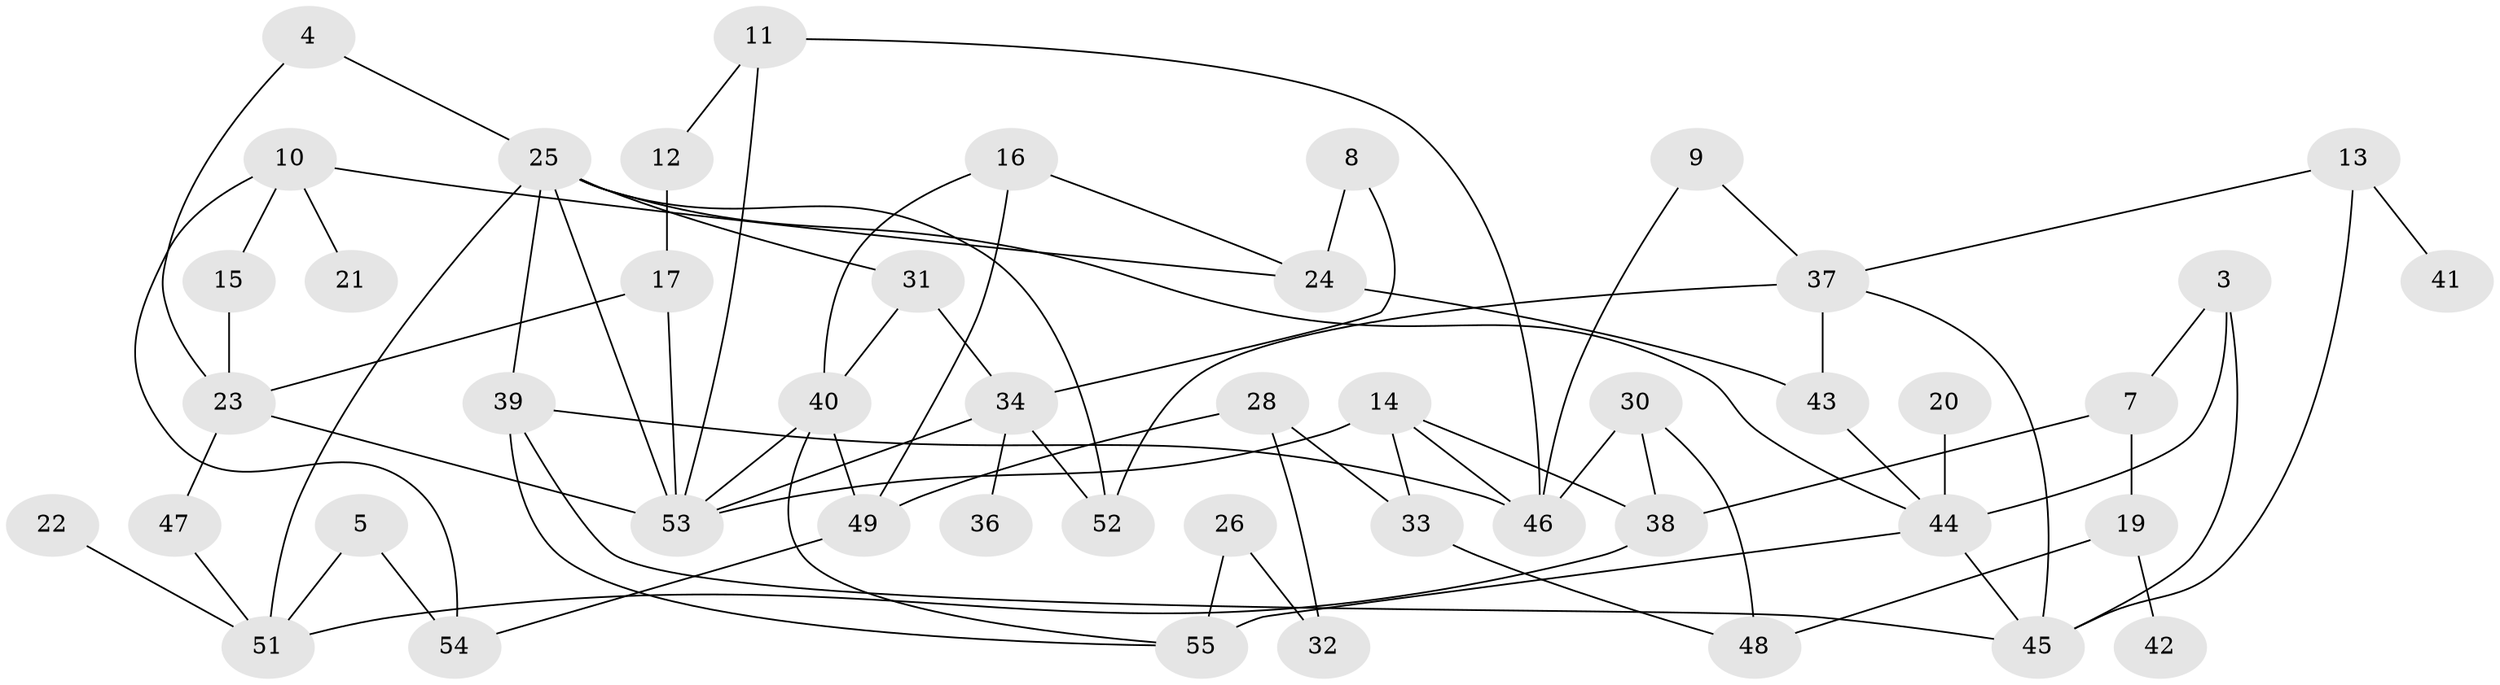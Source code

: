 // original degree distribution, {2: 0.28440366972477066, 5: 0.08256880733944955, 3: 0.1834862385321101, 1: 0.21100917431192662, 0: 0.06422018348623854, 4: 0.12844036697247707, 7: 0.01834862385321101, 6: 0.027522935779816515}
// Generated by graph-tools (version 1.1) at 2025/00/03/09/25 03:00:53]
// undirected, 47 vertices, 76 edges
graph export_dot {
graph [start="1"]
  node [color=gray90,style=filled];
  3;
  4;
  5;
  7;
  8;
  9;
  10;
  11;
  12;
  13;
  14;
  15;
  16;
  17;
  19;
  20;
  21;
  22;
  23;
  24;
  25;
  26;
  28;
  30;
  31;
  32;
  33;
  34;
  36;
  37;
  38;
  39;
  40;
  41;
  42;
  43;
  44;
  45;
  46;
  47;
  48;
  49;
  51;
  52;
  53;
  54;
  55;
  3 -- 7 [weight=1.0];
  3 -- 44 [weight=1.0];
  3 -- 45 [weight=1.0];
  4 -- 23 [weight=1.0];
  4 -- 25 [weight=1.0];
  5 -- 51 [weight=1.0];
  5 -- 54 [weight=1.0];
  7 -- 19 [weight=1.0];
  7 -- 38 [weight=1.0];
  8 -- 24 [weight=1.0];
  8 -- 34 [weight=1.0];
  9 -- 37 [weight=1.0];
  9 -- 46 [weight=1.0];
  10 -- 15 [weight=1.0];
  10 -- 21 [weight=1.0];
  10 -- 24 [weight=1.0];
  10 -- 54 [weight=1.0];
  11 -- 12 [weight=1.0];
  11 -- 46 [weight=1.0];
  11 -- 53 [weight=1.0];
  12 -- 17 [weight=1.0];
  13 -- 37 [weight=1.0];
  13 -- 41 [weight=1.0];
  13 -- 45 [weight=2.0];
  14 -- 33 [weight=1.0];
  14 -- 38 [weight=1.0];
  14 -- 46 [weight=1.0];
  14 -- 53 [weight=1.0];
  15 -- 23 [weight=2.0];
  16 -- 24 [weight=1.0];
  16 -- 40 [weight=1.0];
  16 -- 49 [weight=1.0];
  17 -- 23 [weight=1.0];
  17 -- 53 [weight=1.0];
  19 -- 42 [weight=1.0];
  19 -- 48 [weight=1.0];
  20 -- 44 [weight=1.0];
  22 -- 51 [weight=1.0];
  23 -- 47 [weight=1.0];
  23 -- 53 [weight=1.0];
  24 -- 43 [weight=1.0];
  25 -- 31 [weight=2.0];
  25 -- 39 [weight=1.0];
  25 -- 44 [weight=1.0];
  25 -- 51 [weight=1.0];
  25 -- 52 [weight=1.0];
  25 -- 53 [weight=1.0];
  26 -- 32 [weight=1.0];
  26 -- 55 [weight=2.0];
  28 -- 32 [weight=1.0];
  28 -- 33 [weight=1.0];
  28 -- 49 [weight=1.0];
  30 -- 38 [weight=1.0];
  30 -- 46 [weight=1.0];
  30 -- 48 [weight=1.0];
  31 -- 34 [weight=2.0];
  31 -- 40 [weight=1.0];
  33 -- 48 [weight=1.0];
  34 -- 36 [weight=1.0];
  34 -- 52 [weight=1.0];
  34 -- 53 [weight=1.0];
  37 -- 43 [weight=1.0];
  37 -- 45 [weight=2.0];
  37 -- 52 [weight=2.0];
  38 -- 51 [weight=1.0];
  39 -- 45 [weight=1.0];
  39 -- 46 [weight=1.0];
  39 -- 55 [weight=1.0];
  40 -- 49 [weight=1.0];
  40 -- 53 [weight=1.0];
  40 -- 55 [weight=1.0];
  43 -- 44 [weight=1.0];
  44 -- 45 [weight=2.0];
  44 -- 55 [weight=1.0];
  47 -- 51 [weight=1.0];
  49 -- 54 [weight=1.0];
}
